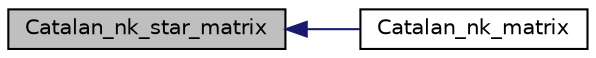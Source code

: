 digraph "Catalan_nk_star_matrix"
{
  edge [fontname="Helvetica",fontsize="10",labelfontname="Helvetica",labelfontsize="10"];
  node [fontname="Helvetica",fontsize="10",shape=record];
  rankdir="LR";
  Node1175 [label="Catalan_nk_star_matrix",height=0.2,width=0.4,color="black", fillcolor="grey75", style="filled", fontcolor="black"];
  Node1175 -> Node1176 [dir="back",color="midnightblue",fontsize="10",style="solid",fontname="Helvetica"];
  Node1176 [label="Catalan_nk_matrix",height=0.2,width=0.4,color="black", fillcolor="white", style="filled",URL="$d3/d72/global_8_c.html#aad966cb2e1d574fc0e513d692c1f49c6"];
}
